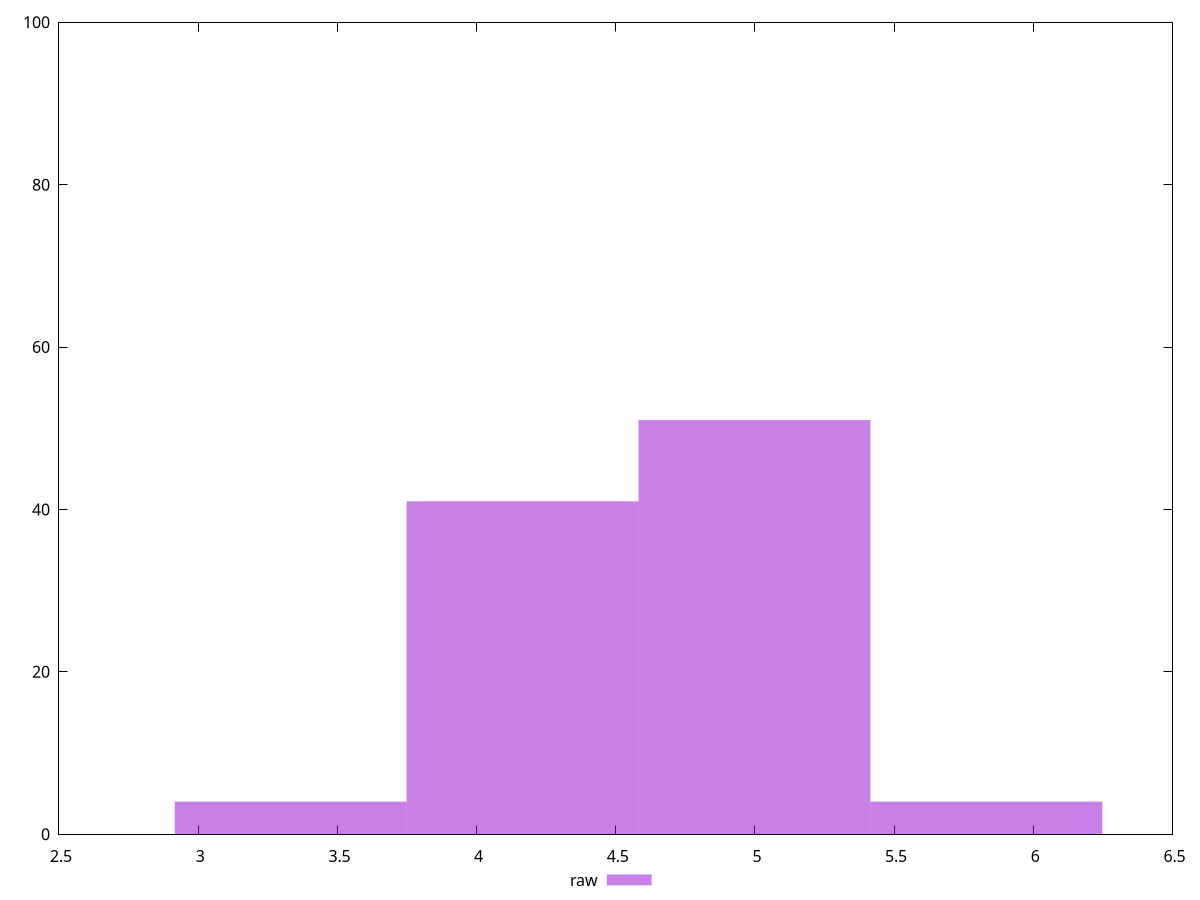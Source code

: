 reset
set terminal svg size 640, 490 enhanced background rgb 'white'
set output "report_00007_2020-12-11T15:55:29.892Z/network-server-latency/samples/pages+cached+noexternal+nocss/raw/histogram.svg"

$raw <<EOF
4.16515136072554 41
4.998181632870647 51
5.831211905015755 4
3.3321210885804318 4
EOF

set key outside below
set boxwidth 0.8330302721451079
set yrange [0:100]
set style fill transparent solid 0.5 noborder

plot \
  $raw title "raw" with boxes, \


reset
